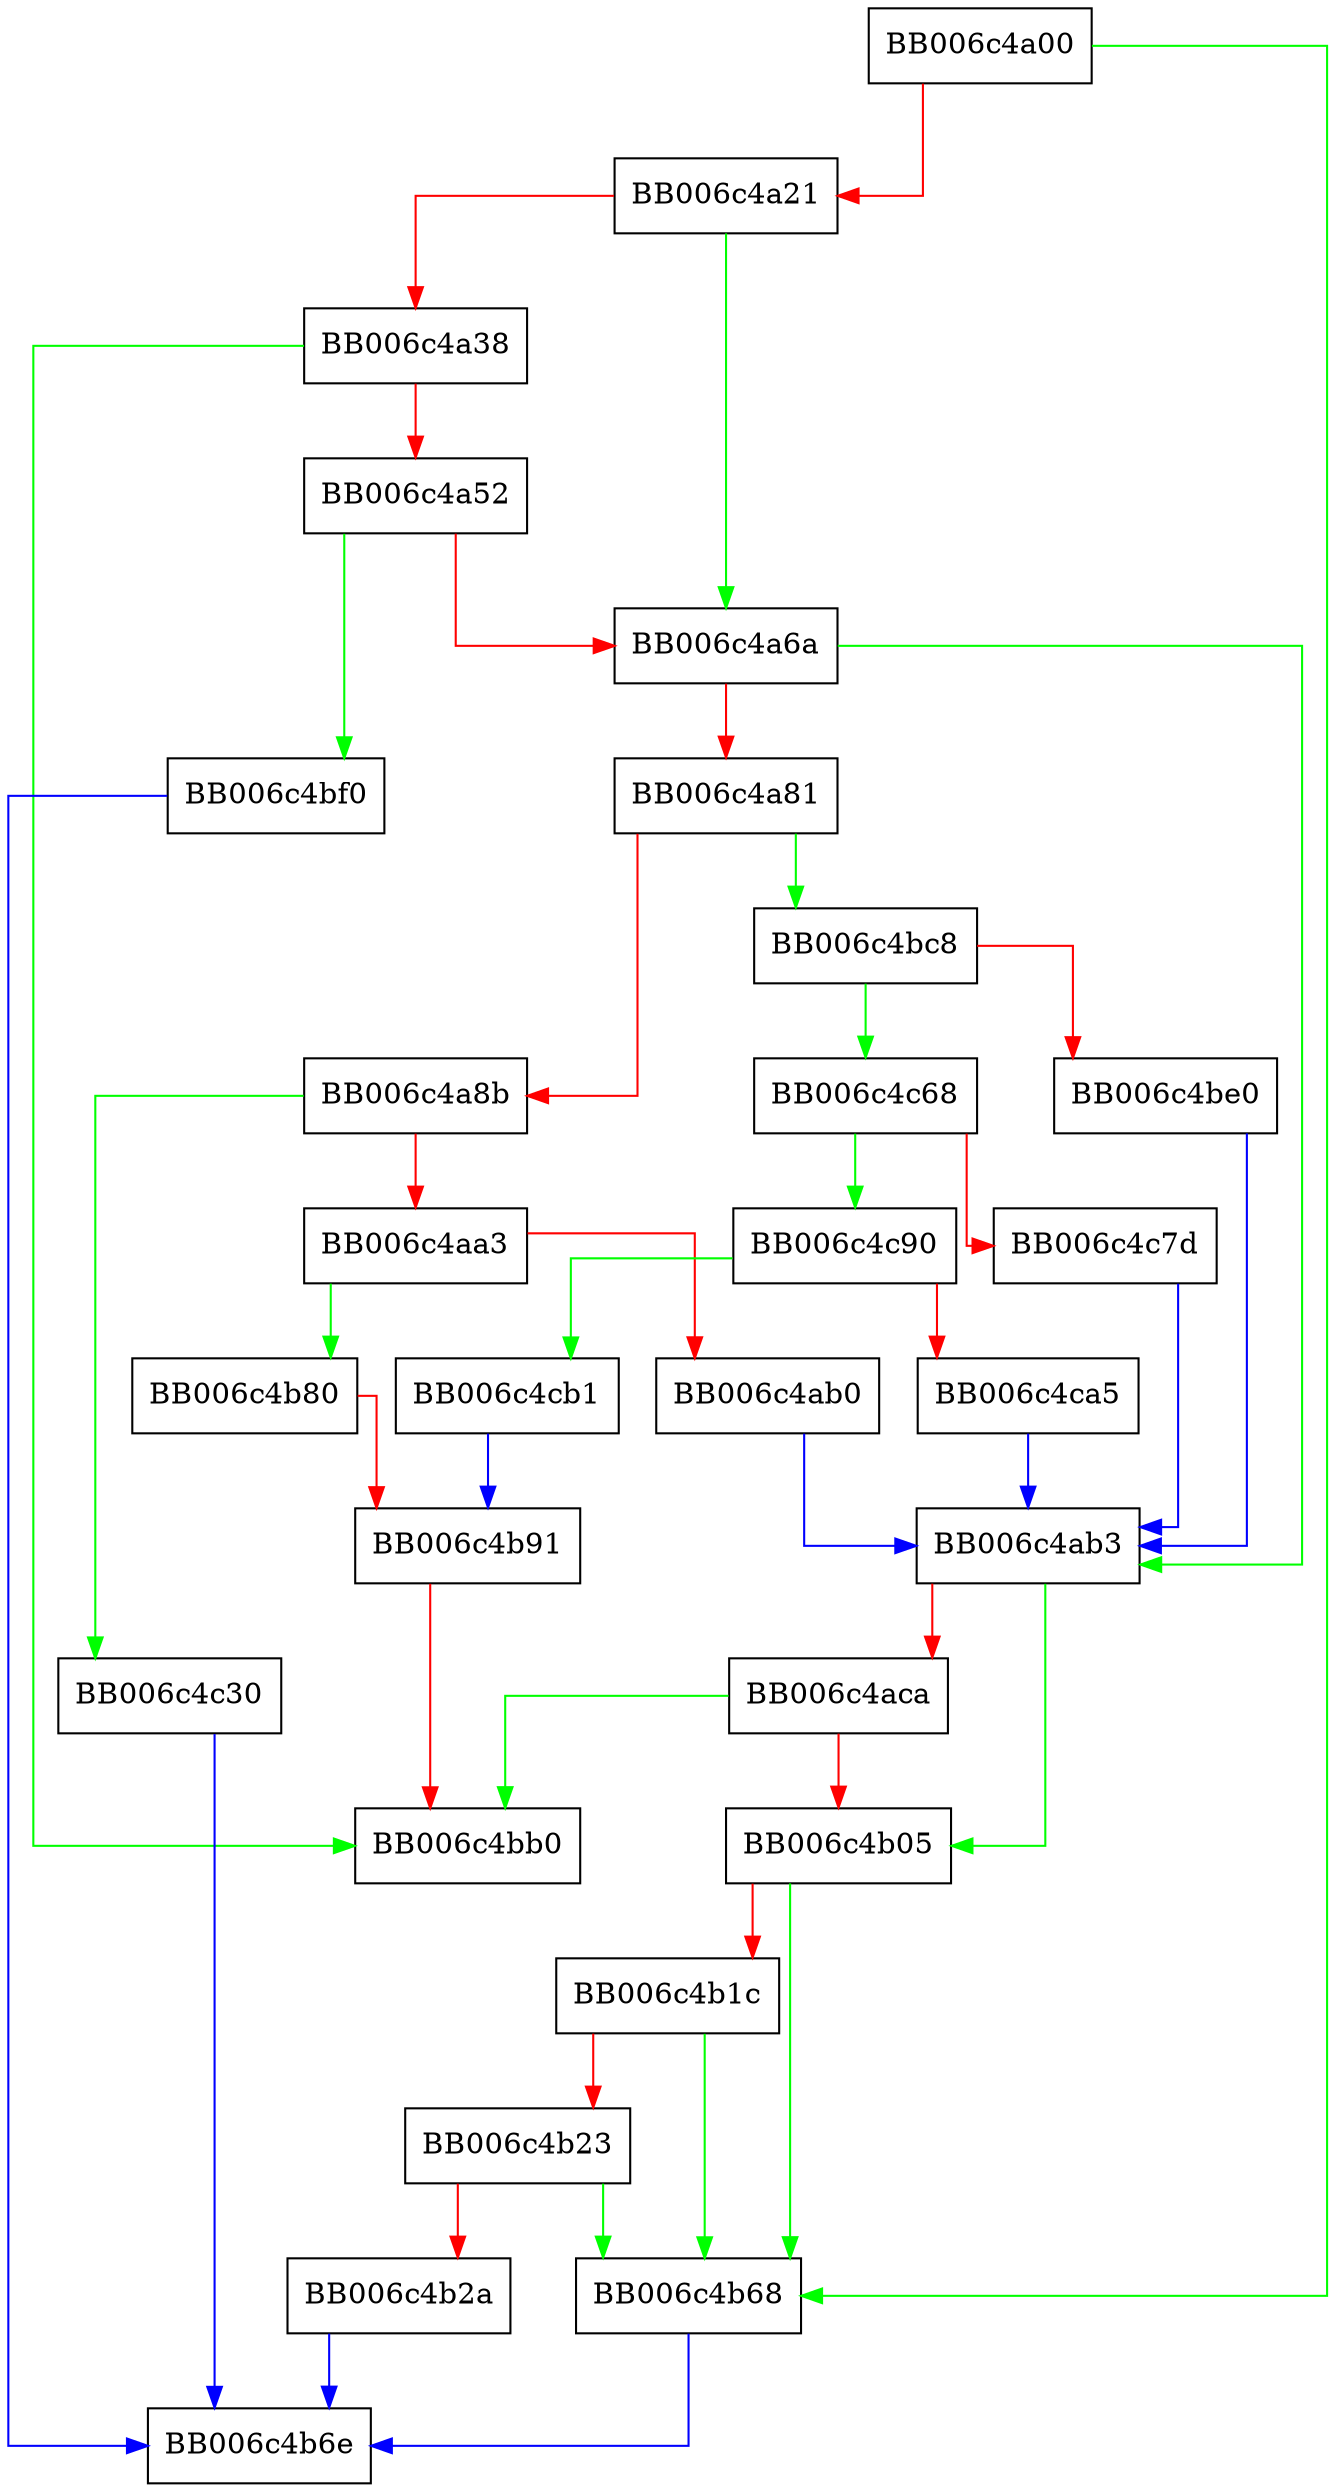 digraph hkdf_common_set_ctx_params {
  node [shape="box"];
  graph [splines=ortho];
  BB006c4a00 -> BB006c4b68 [color="green"];
  BB006c4a00 -> BB006c4a21 [color="red"];
  BB006c4a21 -> BB006c4a6a [color="green"];
  BB006c4a21 -> BB006c4a38 [color="red"];
  BB006c4a38 -> BB006c4bb0 [color="green"];
  BB006c4a38 -> BB006c4a52 [color="red"];
  BB006c4a52 -> BB006c4bf0 [color="green"];
  BB006c4a52 -> BB006c4a6a [color="red"];
  BB006c4a6a -> BB006c4ab3 [color="green"];
  BB006c4a6a -> BB006c4a81 [color="red"];
  BB006c4a81 -> BB006c4bc8 [color="green"];
  BB006c4a81 -> BB006c4a8b [color="red"];
  BB006c4a8b -> BB006c4c30 [color="green"];
  BB006c4a8b -> BB006c4aa3 [color="red"];
  BB006c4aa3 -> BB006c4b80 [color="green"];
  BB006c4aa3 -> BB006c4ab0 [color="red"];
  BB006c4ab0 -> BB006c4ab3 [color="blue"];
  BB006c4ab3 -> BB006c4b05 [color="green"];
  BB006c4ab3 -> BB006c4aca [color="red"];
  BB006c4aca -> BB006c4bb0 [color="green"];
  BB006c4aca -> BB006c4b05 [color="red"];
  BB006c4b05 -> BB006c4b68 [color="green"];
  BB006c4b05 -> BB006c4b1c [color="red"];
  BB006c4b1c -> BB006c4b68 [color="green"];
  BB006c4b1c -> BB006c4b23 [color="red"];
  BB006c4b23 -> BB006c4b68 [color="green"];
  BB006c4b23 -> BB006c4b2a [color="red"];
  BB006c4b2a -> BB006c4b6e [color="blue"];
  BB006c4b68 -> BB006c4b6e [color="blue"];
  BB006c4b80 -> BB006c4b91 [color="red"];
  BB006c4b91 -> BB006c4bb0 [color="red"];
  BB006c4bc8 -> BB006c4c68 [color="green"];
  BB006c4bc8 -> BB006c4be0 [color="red"];
  BB006c4be0 -> BB006c4ab3 [color="blue"];
  BB006c4bf0 -> BB006c4b6e [color="blue"];
  BB006c4c30 -> BB006c4b6e [color="blue"];
  BB006c4c68 -> BB006c4c90 [color="green"];
  BB006c4c68 -> BB006c4c7d [color="red"];
  BB006c4c7d -> BB006c4ab3 [color="blue"];
  BB006c4c90 -> BB006c4cb1 [color="green"];
  BB006c4c90 -> BB006c4ca5 [color="red"];
  BB006c4ca5 -> BB006c4ab3 [color="blue"];
  BB006c4cb1 -> BB006c4b91 [color="blue"];
}
